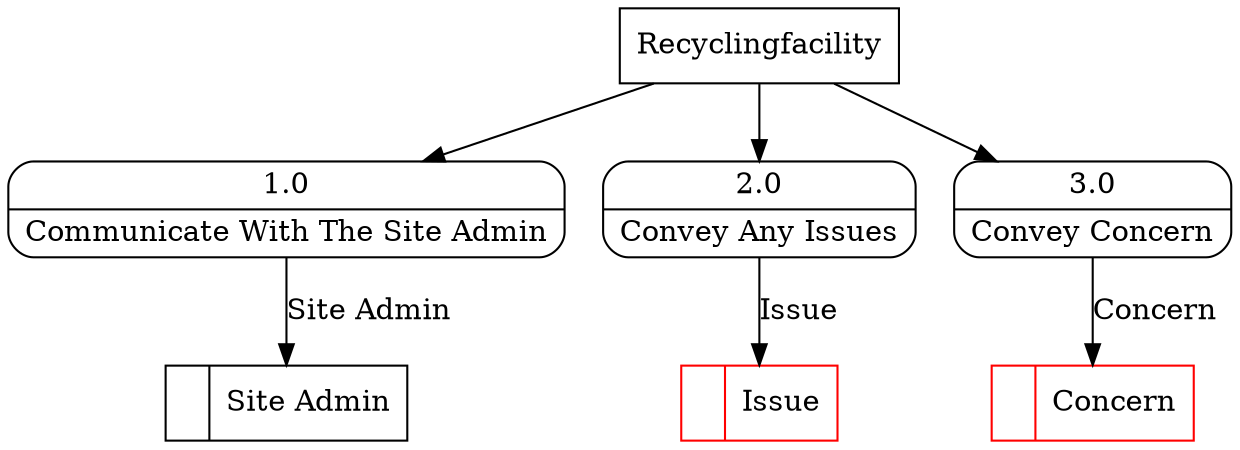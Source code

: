 digraph dfd2{ 
node[shape=record]
200 [label="<f0>  |<f1> Site Admin " ];
201 [label="<f0>  |<f1> Issue " color=red];
202 [label="<f0>  |<f1> Concern " color=red];
203 [label="Recyclingfacility" shape=box];
204 [label="{<f0> 1.0|<f1> Communicate With The Site Admin }" shape=Mrecord];
205 [label="{<f0> 2.0|<f1> Convey Any Issues }" shape=Mrecord];
206 [label="{<f0> 3.0|<f1> Convey Concern }" shape=Mrecord];
203 -> 204
203 -> 205
203 -> 206
204 -> 200 [label="Site Admin"]
205 -> 201 [label="Issue"]
206 -> 202 [label="Concern"]
}